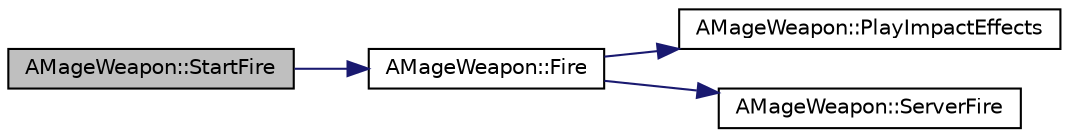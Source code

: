 digraph "AMageWeapon::StartFire"
{
 // LATEX_PDF_SIZE
  edge [fontname="Helvetica",fontsize="10",labelfontname="Helvetica",labelfontsize="10"];
  node [fontname="Helvetica",fontsize="10",shape=record];
  rankdir="LR";
  Node1 [label="AMageWeapon::StartFire",height=0.2,width=0.4,color="black", fillcolor="grey75", style="filled", fontcolor="black",tooltip=" "];
  Node1 -> Node2 [color="midnightblue",fontsize="10",style="solid"];
  Node2 [label="AMageWeapon::Fire",height=0.2,width=0.4,color="black", fillcolor="white", style="filled",URL="$class_a_mage_weapon.html#ae4aece5fc0aa4d88196e2b9511bfcb27",tooltip=" "];
  Node2 -> Node3 [color="midnightblue",fontsize="10",style="solid"];
  Node3 [label="AMageWeapon::PlayImpactEffects",height=0.2,width=0.4,color="black", fillcolor="white", style="filled",URL="$class_a_mage_weapon.html#a30142bd5ac1ab66876c5aaac1563d823",tooltip=" "];
  Node2 -> Node4 [color="midnightblue",fontsize="10",style="solid"];
  Node4 [label="AMageWeapon::ServerFire",height=0.2,width=0.4,color="black", fillcolor="white", style="filled",URL="$class_a_mage_weapon.html#abf38315c1eaf1bfbbb7df89775ee50c9",tooltip=" "];
}
